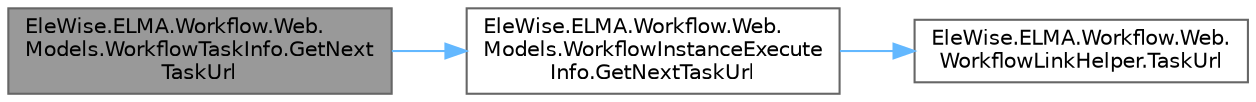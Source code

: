 digraph "EleWise.ELMA.Workflow.Web.Models.WorkflowTaskInfo.GetNextTaskUrl"
{
 // LATEX_PDF_SIZE
  bgcolor="transparent";
  edge [fontname=Helvetica,fontsize=10,labelfontname=Helvetica,labelfontsize=10];
  node [fontname=Helvetica,fontsize=10,shape=box,height=0.2,width=0.4];
  rankdir="LR";
  Node1 [id="Node000001",label="EleWise.ELMA.Workflow.Web.\lModels.WorkflowTaskInfo.GetNext\lTaskUrl",height=0.2,width=0.4,color="gray40", fillcolor="grey60", style="filled", fontcolor="black",tooltip="Получить URL для следующей задачи"];
  Node1 -> Node2 [id="edge1_Node000001_Node000002",color="steelblue1",style="solid",tooltip=" "];
  Node2 [id="Node000002",label="EleWise.ELMA.Workflow.Web.\lModels.WorkflowInstanceExecute\lInfo.GetNextTaskUrl",height=0.2,width=0.4,color="grey40", fillcolor="white", style="filled",URL="$class_ele_wise_1_1_e_l_m_a_1_1_workflow_1_1_web_1_1_models_1_1_workflow_instance_execute_info.html#a177eaf617ef5529e636666b66ae45f56",tooltip="Получить URL для следующей задачи"];
  Node2 -> Node3 [id="edge2_Node000002_Node000003",color="steelblue1",style="solid",tooltip=" "];
  Node3 [id="Node000003",label="EleWise.ELMA.Workflow.Web.\lWorkflowLinkHelper.TaskUrl",height=0.2,width=0.4,color="grey40", fillcolor="white", style="filled",URL="$class_ele_wise_1_1_e_l_m_a_1_1_workflow_1_1_web_1_1_workflow_link_helper.html#a583ab0af95b24f1e4e74c6b1d5308cdd",tooltip=" "];
}
